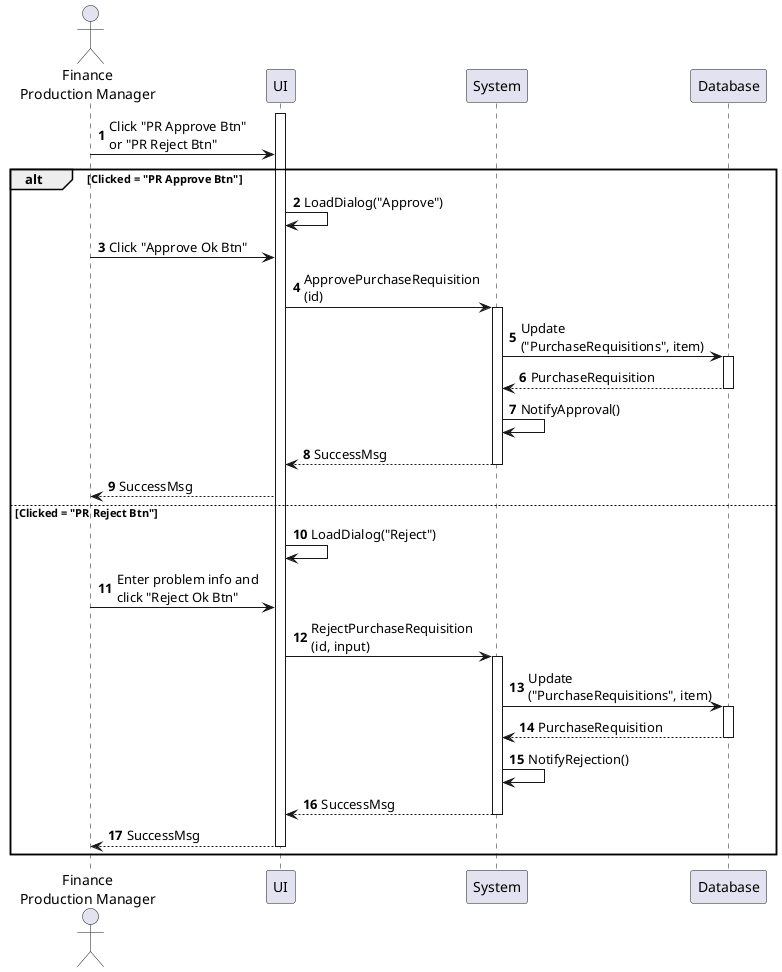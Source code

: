 @startuml purchase-requisition-approve
autonumber

actor "Finance\nProduction Manager" as a
participant UI as f
participant System as b
participant Database as d

activate f
a -> f : Click "PR Approve Btn"\nor "PR Reject Btn"

alt Clicked = "PR Approve Btn"
    f -> f : LoadDialog("Approve")
    a -> f : Click "Approve Ok Btn"
    f -> b : ApprovePurchaseRequisition\n(id)
    activate b
    b -> d : Update\n("PurchaseRequisitions", item)
    activate d
    return PurchaseRequisition
    b -> b : NotifyApproval()
    b --> f : SuccessMsg
    deactivate b
    f --> a : SuccessMsg
else Clicked = "PR Reject Btn"
    f -> f : LoadDialog("Reject")
    a -> f : Enter problem info and\nclick "Reject Ok Btn"
    f -> b : RejectPurchaseRequisition\n(id, input)
    activate b
    b -> d : Update\n("PurchaseRequisitions", item)
    activate d
    return PurchaseRequisition
    b -> b : NotifyRejection()
    return SuccessMsg
    f --> a : SuccessMsg
    deactivate f
end
@enduml